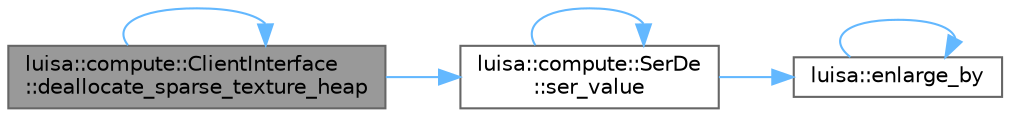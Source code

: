 digraph "luisa::compute::ClientInterface::deallocate_sparse_texture_heap"
{
 // LATEX_PDF_SIZE
  bgcolor="transparent";
  edge [fontname=Helvetica,fontsize=10,labelfontname=Helvetica,labelfontsize=10];
  node [fontname=Helvetica,fontsize=10,shape=box,height=0.2,width=0.4];
  rankdir="LR";
  Node1 [id="Node000001",label="luisa::compute::ClientInterface\l::deallocate_sparse_texture_heap",height=0.2,width=0.4,color="gray40", fillcolor="grey60", style="filled", fontcolor="black",tooltip=" "];
  Node1 -> Node1 [id="edge1_Node000001_Node000001",color="steelblue1",style="solid",tooltip=" "];
  Node1 -> Node2 [id="edge2_Node000001_Node000002",color="steelblue1",style="solid",tooltip=" "];
  Node2 [id="Node000002",label="luisa::compute::SerDe\l::ser_value",height=0.2,width=0.4,color="grey40", fillcolor="white", style="filled",URL="$classluisa_1_1compute_1_1_ser_de.html#a1cdaa211ad8e94f8b5f365b1f7ff4c87",tooltip=" "];
  Node2 -> Node3 [id="edge3_Node000002_Node000003",color="steelblue1",style="solid",tooltip=" "];
  Node3 [id="Node000003",label="luisa::enlarge_by",height=0.2,width=0.4,color="grey40", fillcolor="white", style="filled",URL="$namespaceluisa.html#a29039881fd35f6de9b7acd9a9b4ea886",tooltip=" "];
  Node3 -> Node3 [id="edge4_Node000003_Node000003",color="steelblue1",style="solid",tooltip=" "];
  Node2 -> Node2 [id="edge5_Node000002_Node000002",color="steelblue1",style="solid",tooltip=" "];
}
